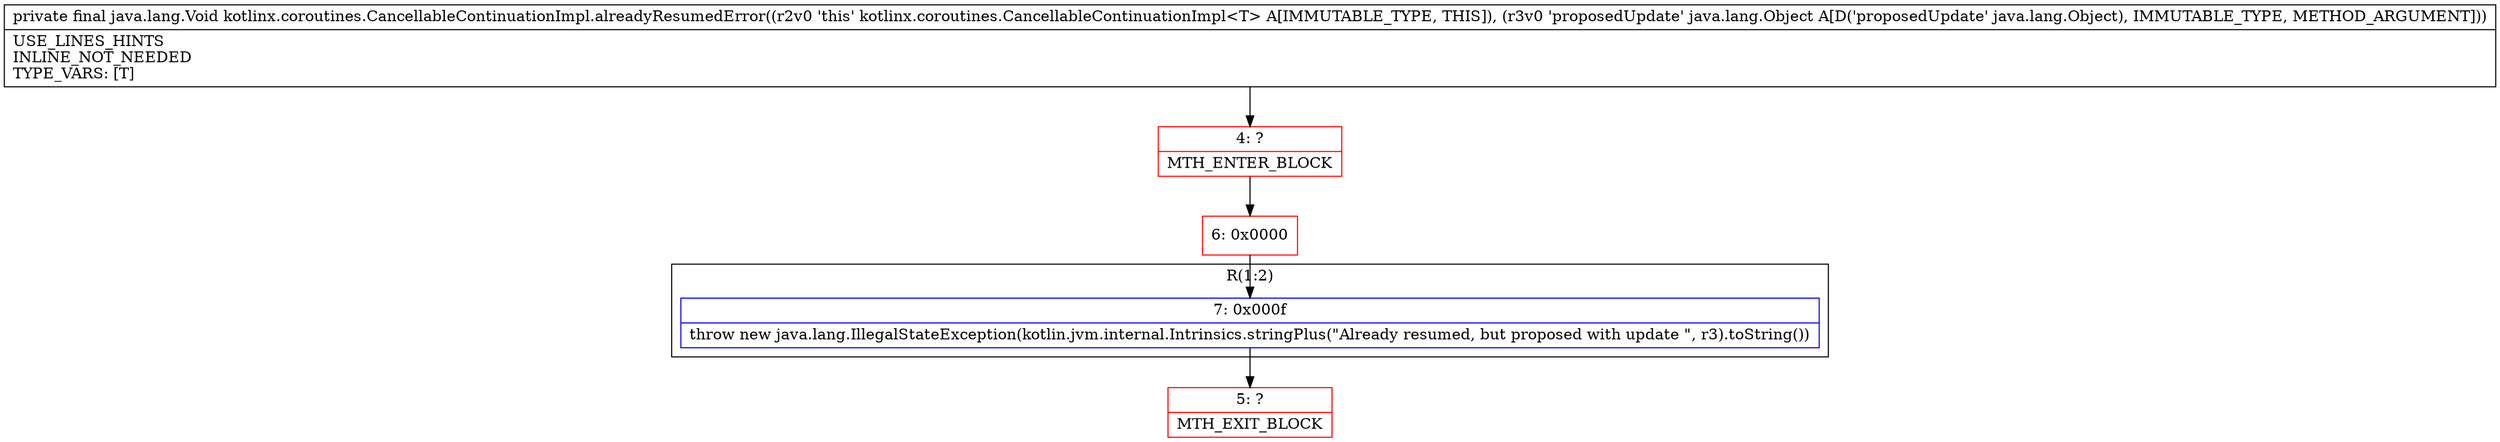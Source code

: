 digraph "CFG forkotlinx.coroutines.CancellableContinuationImpl.alreadyResumedError(Ljava\/lang\/Object;)Ljava\/lang\/Void;" {
subgraph cluster_Region_1620291259 {
label = "R(1:2)";
node [shape=record,color=blue];
Node_7 [shape=record,label="{7\:\ 0x000f|throw new java.lang.IllegalStateException(kotlin.jvm.internal.Intrinsics.stringPlus(\"Already resumed, but proposed with update \", r3).toString())\l}"];
}
Node_4 [shape=record,color=red,label="{4\:\ ?|MTH_ENTER_BLOCK\l}"];
Node_6 [shape=record,color=red,label="{6\:\ 0x0000}"];
Node_5 [shape=record,color=red,label="{5\:\ ?|MTH_EXIT_BLOCK\l}"];
MethodNode[shape=record,label="{private final java.lang.Void kotlinx.coroutines.CancellableContinuationImpl.alreadyResumedError((r2v0 'this' kotlinx.coroutines.CancellableContinuationImpl\<T\> A[IMMUTABLE_TYPE, THIS]), (r3v0 'proposedUpdate' java.lang.Object A[D('proposedUpdate' java.lang.Object), IMMUTABLE_TYPE, METHOD_ARGUMENT]))  | USE_LINES_HINTS\lINLINE_NOT_NEEDED\lTYPE_VARS: [T]\l}"];
MethodNode -> Node_4;Node_7 -> Node_5;
Node_4 -> Node_6;
Node_6 -> Node_7;
}

